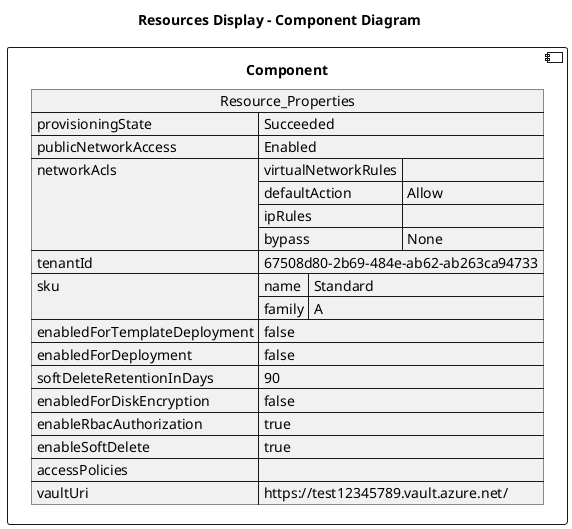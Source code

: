 @startuml

title Resources Display - Component Diagram

component Component {

json  Resource_Properties {
  "provisioningState": "Succeeded",
  "publicNetworkAccess": "Enabled",
  "networkAcls": {
    "virtualNetworkRules": [],
    "defaultAction": "Allow",
    "ipRules": [],
    "bypass": "None"
  },
  "tenantId": "67508d80-2b69-484e-ab62-ab263ca94733",
  "sku": {
    "name": "Standard",
    "family": "A"
  },
  "enabledForTemplateDeployment": false,
  "enabledForDeployment": false,
  "softDeleteRetentionInDays": 90,
  "enabledForDiskEncryption": false,
  "enableRbacAuthorization": true,
  "enableSoftDelete": true,
  "accessPolicies": [],
  "vaultUri": "https://test12345789.vault.azure.net/"
}
}
@enduml
